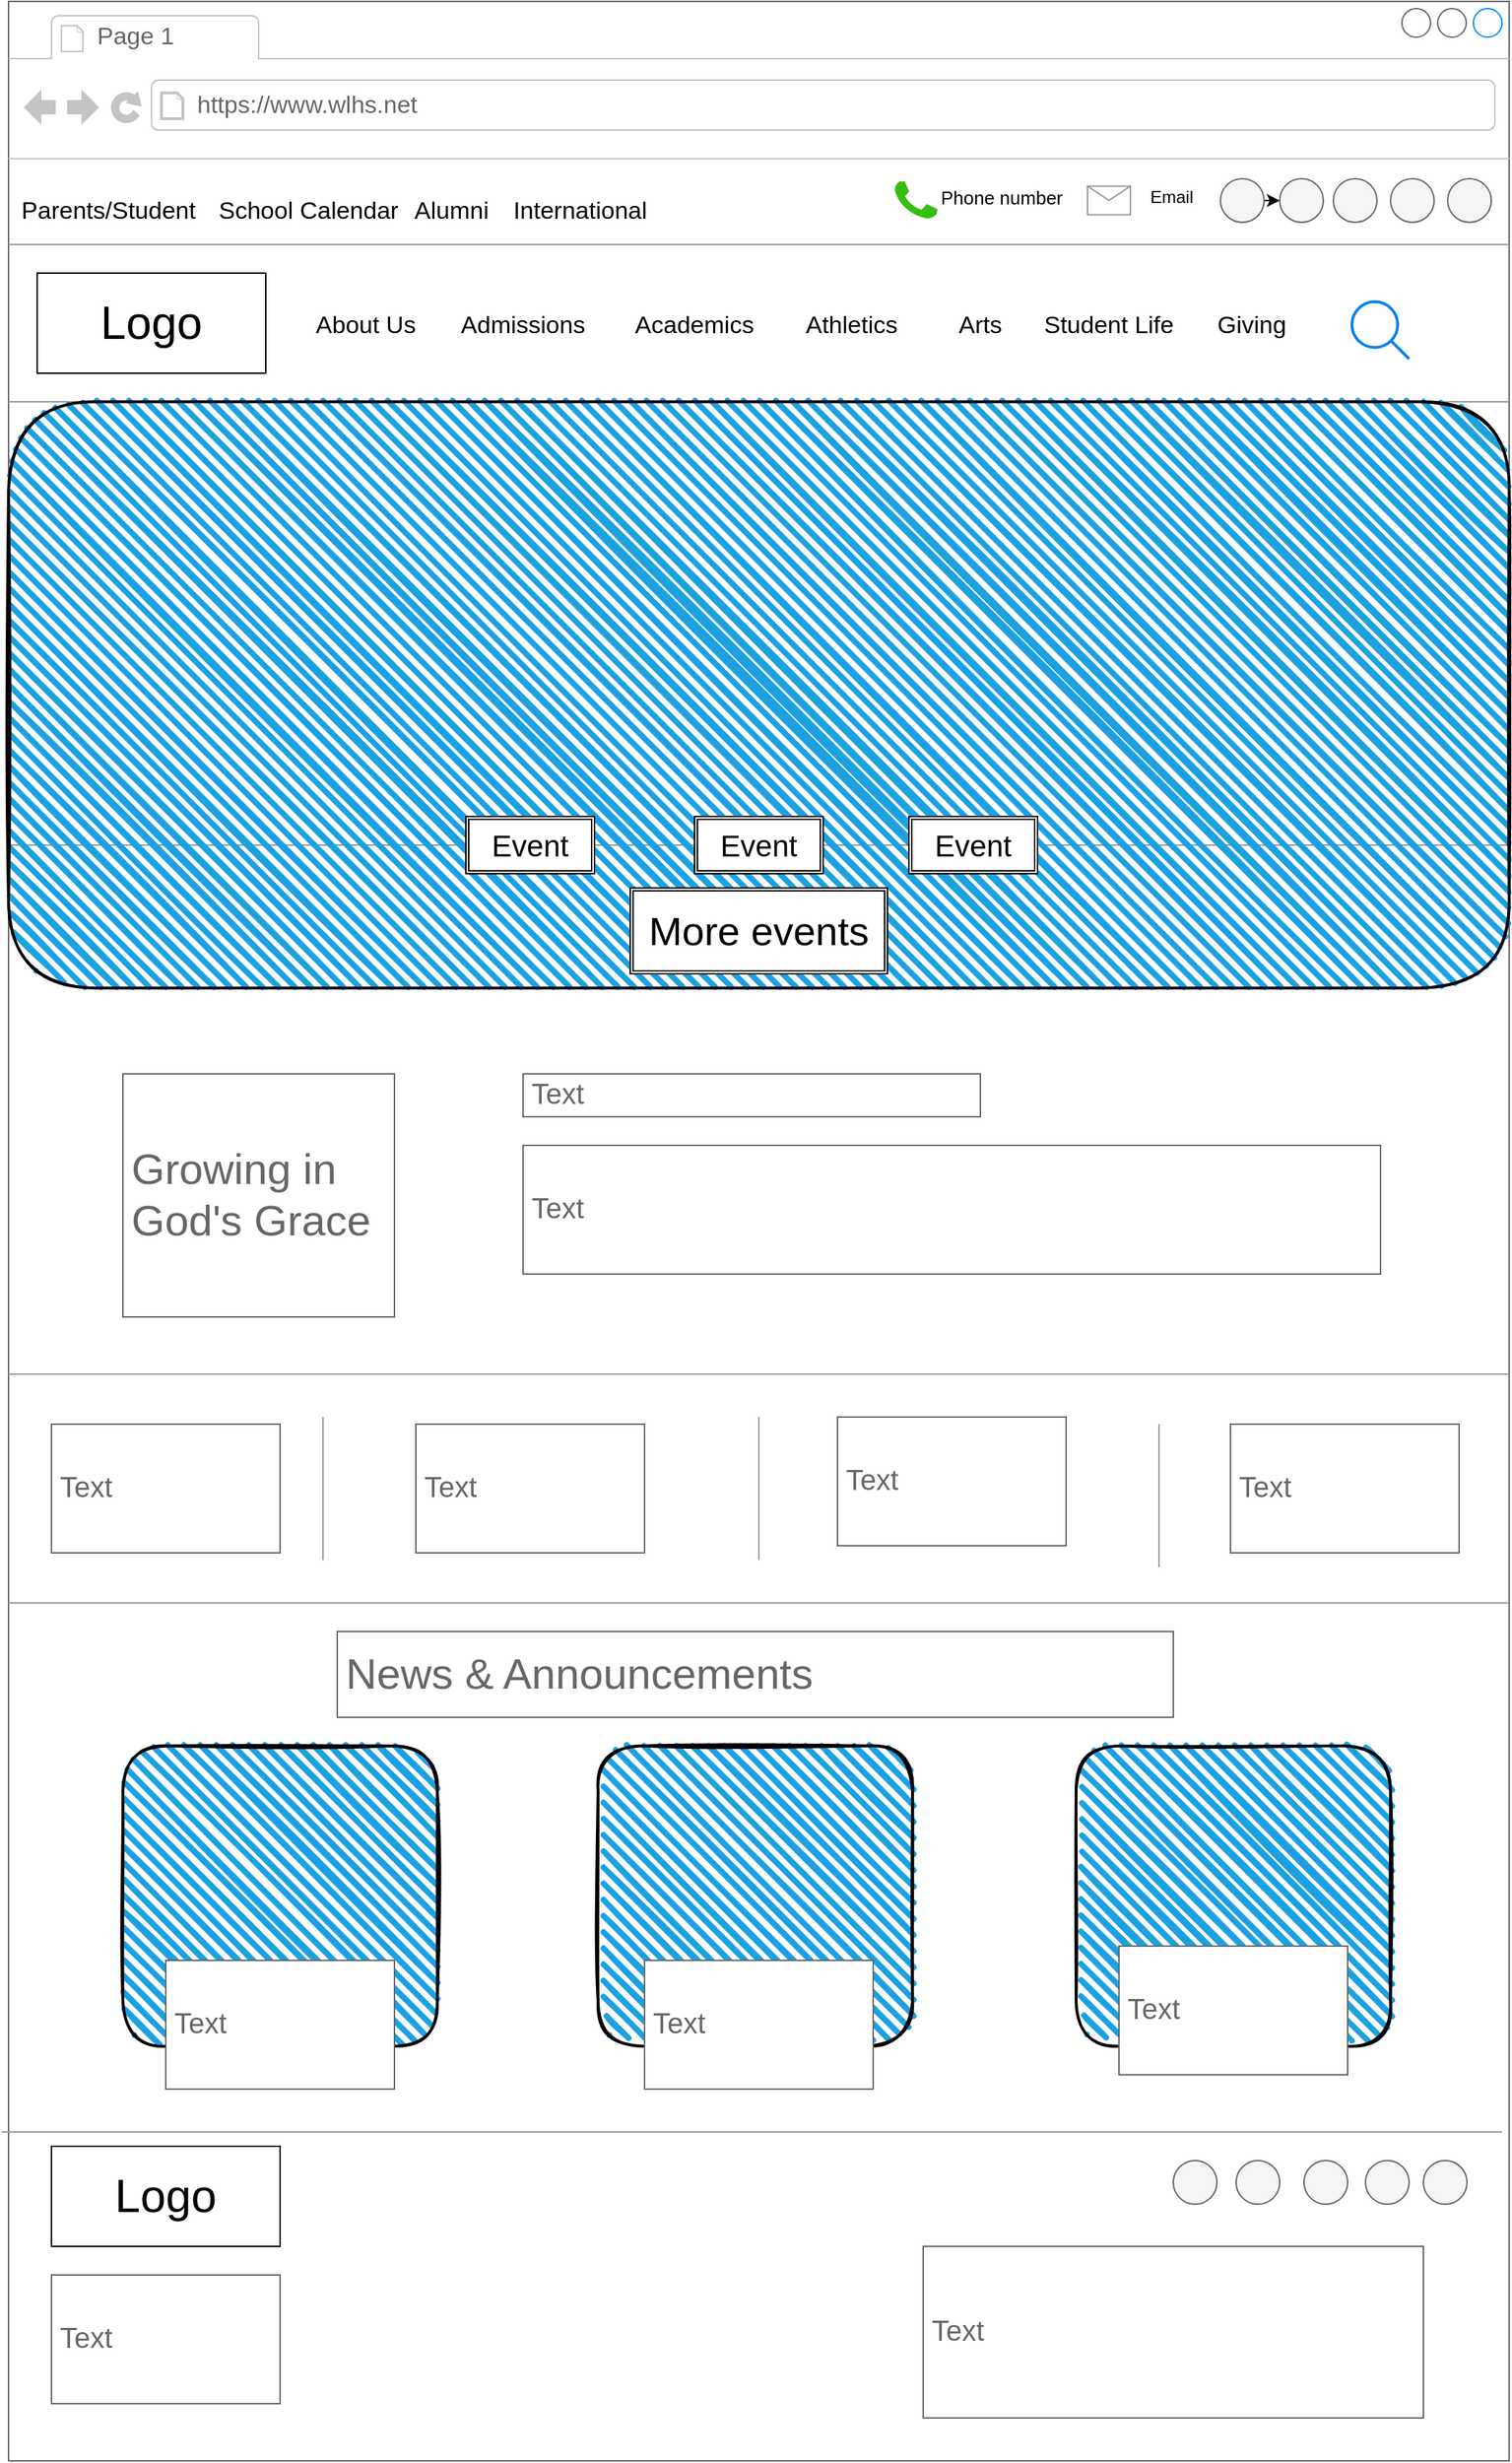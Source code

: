 <mxfile version="24.8.3">
  <diagram name="Page-1" id="2cc2dc42-3aac-f2a9-1cec-7a8b7cbee084">
    <mxGraphModel dx="2764" dy="1866" grid="1" gridSize="10" guides="1" tooltips="1" connect="1" arrows="1" fold="1" page="1" pageScale="1" pageWidth="1100" pageHeight="850" background="none" math="0" shadow="0">
      <root>
        <mxCell id="0" />
        <mxCell id="1" parent="0" />
        <mxCell id="7026571954dc6520-1" value="" style="strokeWidth=1;shadow=0;dashed=0;align=center;html=1;shape=mxgraph.mockup.containers.browserWindow;rSize=0;strokeColor=#666666;mainText=,;recursiveResize=0;rounded=0;labelBackgroundColor=none;fontFamily=Verdana;fontSize=12" parent="1" vertex="1">
          <mxGeometry x="-490" y="-630" width="1050" height="1720" as="geometry" />
        </mxCell>
        <mxCell id="7026571954dc6520-2" value="Page 1" style="strokeWidth=1;shadow=0;dashed=0;align=center;html=1;shape=mxgraph.mockup.containers.anchor;fontSize=17;fontColor=#666666;align=left;" parent="7026571954dc6520-1" vertex="1">
          <mxGeometry x="60" y="12" width="110" height="26" as="geometry" />
        </mxCell>
        <mxCell id="7026571954dc6520-3" value="https://www.wlhs.net" style="strokeWidth=1;shadow=0;dashed=0;align=center;html=1;shape=mxgraph.mockup.containers.anchor;rSize=0;fontSize=17;fontColor=#666666;align=left;" parent="7026571954dc6520-1" vertex="1">
          <mxGeometry x="130" y="60" width="250" height="26" as="geometry" />
        </mxCell>
        <mxCell id="7026571954dc6520-15" value="" style="verticalLabelPosition=bottom;shadow=0;dashed=0;align=center;html=1;verticalAlign=top;strokeWidth=1;shape=mxgraph.mockup.markup.line;strokeColor=#999999;rounded=0;labelBackgroundColor=none;fillColor=#ffffff;fontFamily=Verdana;fontSize=12;fontColor=#000000;" parent="7026571954dc6520-1" vertex="1">
          <mxGeometry y="160" width="1050" height="20" as="geometry" />
        </mxCell>
        <mxCell id="7026571954dc6520-21" value="" style="verticalLabelPosition=bottom;shadow=0;dashed=0;align=center;html=1;verticalAlign=top;strokeWidth=1;shape=mxgraph.mockup.markup.line;strokeColor=#999999;rounded=0;labelBackgroundColor=none;fillColor=#ffffff;fontFamily=Verdana;fontSize=12;fontColor=#000000;" parent="7026571954dc6520-1" vertex="1">
          <mxGeometry y="580" width="1050" height="20" as="geometry" />
        </mxCell>
        <mxCell id="-QWmshcvh4NoUz7wuo3l-2" value="&lt;font style=&quot;font-size: 32px;&quot;&gt;Logo&lt;/font&gt;" style="rounded=0;whiteSpace=wrap;html=1;" vertex="1" parent="7026571954dc6520-1">
          <mxGeometry x="20" y="190" width="160" height="70" as="geometry" />
        </mxCell>
        <mxCell id="-QWmshcvh4NoUz7wuo3l-5" value="&lt;font style=&quot;font-size: 17px;&quot;&gt;About Us&lt;/font&gt;" style="text;html=1;align=center;verticalAlign=middle;whiteSpace=wrap;rounded=0;fontSize=20;" vertex="1" parent="7026571954dc6520-1">
          <mxGeometry x="200" y="210" width="100" height="30" as="geometry" />
        </mxCell>
        <mxCell id="-QWmshcvh4NoUz7wuo3l-7" value="&lt;font style=&quot;font-size: 17px;&quot;&gt;Academics&lt;/font&gt;" style="text;html=1;align=center;verticalAlign=middle;whiteSpace=wrap;rounded=0;fontSize=20;" vertex="1" parent="7026571954dc6520-1">
          <mxGeometry x="430" y="210" width="100" height="30" as="geometry" />
        </mxCell>
        <mxCell id="-QWmshcvh4NoUz7wuo3l-8" value="&lt;font style=&quot;font-size: 17px;&quot;&gt;Athletics&lt;/font&gt;" style="text;html=1;align=center;verticalAlign=middle;whiteSpace=wrap;rounded=0;fontSize=20;" vertex="1" parent="7026571954dc6520-1">
          <mxGeometry x="540" y="210" width="100" height="30" as="geometry" />
        </mxCell>
        <mxCell id="-QWmshcvh4NoUz7wuo3l-12" value="&lt;font style=&quot;font-size: 17px;&quot;&gt;Giving&lt;/font&gt;" style="text;html=1;align=center;verticalAlign=middle;whiteSpace=wrap;rounded=0;fontSize=20;" vertex="1" parent="7026571954dc6520-1">
          <mxGeometry x="820" y="210" width="100" height="30" as="geometry" />
        </mxCell>
        <mxCell id="-QWmshcvh4NoUz7wuo3l-11" value="&lt;font style=&quot;font-size: 17px;&quot;&gt;Student Life&lt;/font&gt;" style="text;html=1;align=center;verticalAlign=middle;whiteSpace=wrap;rounded=0;fontSize=20;" vertex="1" parent="7026571954dc6520-1">
          <mxGeometry x="720" y="210" width="100" height="30" as="geometry" />
        </mxCell>
        <mxCell id="-QWmshcvh4NoUz7wuo3l-10" value="&lt;font style=&quot;font-size: 17px;&quot;&gt;Arts&lt;/font&gt;" style="text;html=1;align=center;verticalAlign=middle;whiteSpace=wrap;rounded=0;fontSize=20;" vertex="1" parent="7026571954dc6520-1">
          <mxGeometry x="630" y="210" width="100" height="30" as="geometry" />
        </mxCell>
        <mxCell id="-QWmshcvh4NoUz7wuo3l-9" value="&lt;font style=&quot;font-size: 17px;&quot;&gt;Admissions&lt;/font&gt;" style="text;html=1;align=center;verticalAlign=middle;whiteSpace=wrap;rounded=0;fontSize=20;" vertex="1" parent="7026571954dc6520-1">
          <mxGeometry x="310" y="210" width="100" height="30" as="geometry" />
        </mxCell>
        <mxCell id="-QWmshcvh4NoUz7wuo3l-15" value="" style="html=1;verticalLabelPosition=bottom;align=center;labelBackgroundColor=#ffffff;verticalAlign=top;strokeWidth=2;strokeColor=#0080F0;shadow=0;dashed=0;shape=mxgraph.ios7.icons.looking_glass;" vertex="1" parent="7026571954dc6520-1">
          <mxGeometry x="940" y="210" width="40" height="40" as="geometry" />
        </mxCell>
        <mxCell id="-QWmshcvh4NoUz7wuo3l-16" value="" style="verticalLabelPosition=bottom;shadow=0;dashed=0;align=center;html=1;verticalAlign=top;strokeWidth=1;shape=mxgraph.mockup.markup.line;strokeColor=#999999;rounded=0;labelBackgroundColor=none;fillColor=#ffffff;fontFamily=Verdana;fontSize=12;fontColor=#000000;" vertex="1" parent="7026571954dc6520-1">
          <mxGeometry y="270" width="1050" height="20" as="geometry" />
        </mxCell>
        <mxCell id="-QWmshcvh4NoUz7wuo3l-33" value="&lt;font style=&quot;font-size: 17px;&quot;&gt;Parents/Student&lt;/font&gt;&lt;span style=&quot;color: rgba(0, 0, 0, 0); font-family: monospace; font-size: 0px; text-align: start; text-wrap: nowrap;&quot;&gt;%3CmxGraphModel%3E%3Croot%3E%3CmxCell%20id%3D%220%22%2F%3E%3CmxCell%20id%3D%221%22%20parent%3D%220%22%2F%3E%3CmxCell%20id%3D%222%22%20value%3D%22%26lt%3Bfont%20style%3D%26quot%3Bfont-size%3A%2017px%3B%26quot%3B%26gt%3BAbout%20Us%26lt%3B%2Ffont%26gt%3B%22%20style%3D%22text%3Bhtml%3D1%3Balign%3Dcenter%3BverticalAlign%3Dmiddle%3BwhiteSpace%3Dwrap%3Brounded%3D0%3BfontSize%3D20%3B%22%20vertex%3D%221%22%20parent%3D%221%22%3E%3CmxGeometry%20x%3D%22200%22%20y%3D%22260%22%20width%3D%22100%22%20height%3D%2230%22%20as%3D%22geometry%22%2F%3E%3C%2FmxCell%3E%3C%2Froot%3E%3C%2FmxGraphModel%3E&lt;/span&gt;" style="text;html=1;align=center;verticalAlign=middle;whiteSpace=wrap;rounded=0;fontSize=20;" vertex="1" parent="7026571954dc6520-1">
          <mxGeometry x="20" y="130" width="100" height="30" as="geometry" />
        </mxCell>
        <mxCell id="-QWmshcvh4NoUz7wuo3l-34" value="&lt;font style=&quot;font-size: 17px;&quot;&gt;School Calendar&lt;/font&gt;" style="text;html=1;align=center;verticalAlign=middle;whiteSpace=wrap;rounded=0;fontSize=20;" vertex="1" parent="7026571954dc6520-1">
          <mxGeometry x="140" y="130" width="140" height="30" as="geometry" />
        </mxCell>
        <mxCell id="-QWmshcvh4NoUz7wuo3l-36" value="&lt;font style=&quot;font-size: 17px;&quot;&gt;International&lt;/font&gt;" style="text;html=1;align=center;verticalAlign=middle;whiteSpace=wrap;rounded=0;fontSize=20;" vertex="1" parent="7026571954dc6520-1">
          <mxGeometry x="350" y="130" width="100" height="30" as="geometry" />
        </mxCell>
        <mxCell id="-QWmshcvh4NoUz7wuo3l-35" value="&lt;font style=&quot;font-size: 17px;&quot;&gt;Alumni&lt;/font&gt;" style="text;html=1;align=center;verticalAlign=middle;whiteSpace=wrap;rounded=0;fontSize=20;" vertex="1" parent="7026571954dc6520-1">
          <mxGeometry x="260" y="130" width="100" height="30" as="geometry" />
        </mxCell>
        <mxCell id="-QWmshcvh4NoUz7wuo3l-37" value="" style="verticalLabelPosition=bottom;shadow=0;dashed=0;align=center;html=1;verticalAlign=top;strokeWidth=1;shape=mxgraph.mockup.misc.mail2;strokeColor=#999999;" vertex="1" parent="7026571954dc6520-1">
          <mxGeometry x="755" y="129.21" width="30" height="20" as="geometry" />
        </mxCell>
        <mxCell id="-QWmshcvh4NoUz7wuo3l-38" value="" style="dashed=0;outlineConnect=0;html=1;align=center;labelPosition=center;verticalLabelPosition=bottom;verticalAlign=top;shape=mxgraph.weblogos.phone;fillColor=#36BE0F;strokeColor=none" vertex="1" parent="7026571954dc6520-1">
          <mxGeometry x="620" y="125.9" width="30" height="26.05" as="geometry" />
        </mxCell>
        <mxCell id="-QWmshcvh4NoUz7wuo3l-39" value="&lt;font style=&quot;font-size: 13px;&quot;&gt;Phone number&lt;/font&gt;" style="text;html=1;align=center;verticalAlign=middle;whiteSpace=wrap;rounded=0;fontSize=13;" vertex="1" parent="7026571954dc6520-1">
          <mxGeometry x="635" y="121.97" width="120" height="30" as="geometry" />
        </mxCell>
        <mxCell id="-QWmshcvh4NoUz7wuo3l-123" value="" style="edgeStyle=orthogonalEdgeStyle;rounded=0;orthogonalLoop=1;jettySize=auto;html=1;" edge="1" parent="7026571954dc6520-1" source="-QWmshcvh4NoUz7wuo3l-40" target="-QWmshcvh4NoUz7wuo3l-53">
          <mxGeometry relative="1" as="geometry" />
        </mxCell>
        <mxCell id="-QWmshcvh4NoUz7wuo3l-40" value="&lt;font style=&quot;font-size: 12px;&quot;&gt;Email&lt;/font&gt;" style="text;html=1;align=center;verticalAlign=middle;whiteSpace=wrap;rounded=0;fontSize=12;" vertex="1" parent="7026571954dc6520-1">
          <mxGeometry x="780" y="121.95" width="68" height="30" as="geometry" />
        </mxCell>
        <mxCell id="-QWmshcvh4NoUz7wuo3l-47" value="" style="ellipse;whiteSpace=wrap;html=1;aspect=fixed;labelBackgroundColor=#B3B3B3;fontColor=#333333;noLabel=1;fillColor=#f5f5f5;strokeColor=#666666;" vertex="1" parent="7026571954dc6520-1">
          <mxGeometry x="1007" y="123.95" width="30.52" height="30.52" as="geometry" />
        </mxCell>
        <mxCell id="-QWmshcvh4NoUz7wuo3l-51" value="" style="ellipse;whiteSpace=wrap;html=1;aspect=fixed;labelBackgroundColor=#B3B3B3;fontColor=#333333;noLabel=1;fillColor=#f5f5f5;strokeColor=#666666;" vertex="1" parent="7026571954dc6520-1">
          <mxGeometry x="967" y="123.95" width="30.52" height="30.52" as="geometry" />
        </mxCell>
        <mxCell id="-QWmshcvh4NoUz7wuo3l-52" value="" style="ellipse;whiteSpace=wrap;html=1;aspect=fixed;labelBackgroundColor=#B3B3B3;fontColor=#333333;noLabel=1;fillColor=#f5f5f5;strokeColor=#666666;" vertex="1" parent="7026571954dc6520-1">
          <mxGeometry x="927" y="123.95" width="30.52" height="30.52" as="geometry" />
        </mxCell>
        <mxCell id="-QWmshcvh4NoUz7wuo3l-53" value="" style="ellipse;whiteSpace=wrap;html=1;aspect=fixed;labelBackgroundColor=#B3B3B3;fontColor=#333333;noLabel=1;fillColor=#f5f5f5;strokeColor=#666666;" vertex="1" parent="7026571954dc6520-1">
          <mxGeometry x="889.48" y="123.95" width="30.52" height="30.52" as="geometry" />
        </mxCell>
        <mxCell id="-QWmshcvh4NoUz7wuo3l-54" value="" style="ellipse;whiteSpace=wrap;html=1;aspect=fixed;labelBackgroundColor=#B3B3B3;fontColor=#333333;noLabel=1;fillColor=#f5f5f5;strokeColor=#666666;" vertex="1" parent="7026571954dc6520-1">
          <mxGeometry x="848" y="123.95" width="30.52" height="30.52" as="geometry" />
        </mxCell>
        <mxCell id="-QWmshcvh4NoUz7wuo3l-55" value="" style="rounded=1;whiteSpace=wrap;html=1;strokeWidth=2;fillWeight=4;hachureGap=8;hachureAngle=45;fillColor=#1ba1e2;sketch=1;" vertex="1" parent="7026571954dc6520-1">
          <mxGeometry y="280" width="1050" height="410" as="geometry" />
        </mxCell>
        <mxCell id="-QWmshcvh4NoUz7wuo3l-57" value="&lt;font style=&quot;font-size: 21px;&quot;&gt;Event&lt;/font&gt;" style="shape=ext;double=1;rounded=0;whiteSpace=wrap;html=1;" vertex="1" parent="7026571954dc6520-1">
          <mxGeometry x="320" y="570" width="90" height="40" as="geometry" />
        </mxCell>
        <mxCell id="-QWmshcvh4NoUz7wuo3l-58" value="&lt;font style=&quot;font-size: 21px;&quot;&gt;Event&lt;/font&gt;" style="shape=ext;double=1;rounded=0;whiteSpace=wrap;html=1;" vertex="1" parent="7026571954dc6520-1">
          <mxGeometry x="480" y="570" width="90" height="40" as="geometry" />
        </mxCell>
        <mxCell id="-QWmshcvh4NoUz7wuo3l-59" value="&lt;font style=&quot;font-size: 21px;&quot;&gt;Event&lt;/font&gt;" style="shape=ext;double=1;rounded=0;whiteSpace=wrap;html=1;" vertex="1" parent="7026571954dc6520-1">
          <mxGeometry x="630" y="570" width="90" height="40" as="geometry" />
        </mxCell>
        <mxCell id="-QWmshcvh4NoUz7wuo3l-60" value="&lt;font style=&quot;font-size: 28px;&quot;&gt;More events&lt;/font&gt;" style="shape=ext;double=1;rounded=0;whiteSpace=wrap;html=1;" vertex="1" parent="7026571954dc6520-1">
          <mxGeometry x="435" y="620" width="180" height="60" as="geometry" />
        </mxCell>
        <mxCell id="-QWmshcvh4NoUz7wuo3l-63" value="&lt;font style=&quot;font-size: 20px;&quot;&gt;Text&lt;/font&gt;" style="strokeWidth=1;shadow=0;dashed=0;align=center;html=1;shape=mxgraph.mockup.text.textBox;fontColor=#666666;align=left;fontSize=17;spacingLeft=4;spacingTop=-3;whiteSpace=wrap;strokeColor=#666666;mainText=" vertex="1" parent="7026571954dc6520-1">
          <mxGeometry x="360" y="750" width="320" height="30" as="geometry" />
        </mxCell>
        <mxCell id="-QWmshcvh4NoUz7wuo3l-64" value="&lt;font style=&quot;font-size: 20px;&quot;&gt;Text&lt;/font&gt;" style="strokeWidth=1;shadow=0;dashed=0;align=center;html=1;shape=mxgraph.mockup.text.textBox;fontColor=#666666;align=left;fontSize=17;spacingLeft=4;spacingTop=-3;whiteSpace=wrap;strokeColor=#666666;mainText=" vertex="1" parent="7026571954dc6520-1">
          <mxGeometry x="360" y="800" width="600" height="90" as="geometry" />
        </mxCell>
        <mxCell id="-QWmshcvh4NoUz7wuo3l-65" value="&lt;font style=&quot;font-size: 30px;&quot;&gt;Growing in God&#39;s Grace&lt;/font&gt;" style="strokeWidth=1;shadow=0;dashed=0;align=center;html=1;shape=mxgraph.mockup.text.textBox;fontColor=#666666;align=left;fontSize=17;spacingLeft=4;spacingTop=-3;whiteSpace=wrap;strokeColor=#666666;mainText=" vertex="1" parent="7026571954dc6520-1">
          <mxGeometry x="80" y="750" width="190" height="170" as="geometry" />
        </mxCell>
        <mxCell id="-QWmshcvh4NoUz7wuo3l-66" value="" style="verticalLabelPosition=bottom;shadow=0;dashed=0;align=center;html=1;verticalAlign=top;strokeWidth=1;shape=mxgraph.mockup.markup.line;strokeColor=#999999;rounded=0;labelBackgroundColor=none;fillColor=#ffffff;fontFamily=Verdana;fontSize=12;fontColor=#000000;" vertex="1" parent="7026571954dc6520-1">
          <mxGeometry y="950" width="1050" height="20" as="geometry" />
        </mxCell>
        <mxCell id="-QWmshcvh4NoUz7wuo3l-104" value="" style="verticalLabelPosition=bottom;shadow=0;dashed=0;align=center;html=1;verticalAlign=top;strokeWidth=1;shape=mxgraph.mockup.markup.line;strokeColor=#999999;rounded=0;labelBackgroundColor=none;fillColor=#ffffff;fontFamily=Verdana;fontSize=12;fontColor=#000000;" vertex="1" parent="7026571954dc6520-1">
          <mxGeometry y="1110" width="1050" height="20" as="geometry" />
        </mxCell>
        <mxCell id="-QWmshcvh4NoUz7wuo3l-105" value="" style="verticalLabelPosition=bottom;shadow=0;dashed=0;align=center;html=1;verticalAlign=top;strokeWidth=1;shape=mxgraph.mockup.markup.line;strokeColor=#999999;rounded=0;labelBackgroundColor=none;fillColor=#ffffff;fontFamily=Verdana;fontSize=12;fontColor=#000000;rotation=-90;" vertex="1" parent="7026571954dc6520-1">
          <mxGeometry x="170" y="1030" width="100" height="20" as="geometry" />
        </mxCell>
        <mxCell id="-QWmshcvh4NoUz7wuo3l-106" value="" style="verticalLabelPosition=bottom;shadow=0;dashed=0;align=center;html=1;verticalAlign=top;strokeWidth=1;shape=mxgraph.mockup.markup.line;strokeColor=#999999;rounded=0;labelBackgroundColor=none;fillColor=#ffffff;fontFamily=Verdana;fontSize=12;fontColor=#000000;rotation=-90;" vertex="1" parent="7026571954dc6520-1">
          <mxGeometry x="475" y="1030" width="100" height="20" as="geometry" />
        </mxCell>
        <mxCell id="-QWmshcvh4NoUz7wuo3l-107" value="" style="verticalLabelPosition=bottom;shadow=0;dashed=0;align=center;html=1;verticalAlign=top;strokeWidth=1;shape=mxgraph.mockup.markup.line;strokeColor=#999999;rounded=0;labelBackgroundColor=none;fillColor=#ffffff;fontFamily=Verdana;fontSize=12;fontColor=#000000;rotation=-90;" vertex="1" parent="7026571954dc6520-1">
          <mxGeometry x="755" y="1035" width="100" height="20" as="geometry" />
        </mxCell>
        <mxCell id="-QWmshcvh4NoUz7wuo3l-108" value="&lt;font style=&quot;font-size: 20px;&quot;&gt;Text&lt;/font&gt;" style="strokeWidth=1;shadow=0;dashed=0;align=center;html=1;shape=mxgraph.mockup.text.textBox;fontColor=#666666;align=left;fontSize=17;spacingLeft=4;spacingTop=-3;whiteSpace=wrap;strokeColor=#666666;mainText=" vertex="1" parent="7026571954dc6520-1">
          <mxGeometry x="30" y="995" width="160" height="90" as="geometry" />
        </mxCell>
        <mxCell id="-QWmshcvh4NoUz7wuo3l-109" value="&lt;font style=&quot;font-size: 20px;&quot;&gt;Text&lt;/font&gt;" style="strokeWidth=1;shadow=0;dashed=0;align=center;html=1;shape=mxgraph.mockup.text.textBox;fontColor=#666666;align=left;fontSize=17;spacingLeft=4;spacingTop=-3;whiteSpace=wrap;strokeColor=#666666;mainText=" vertex="1" parent="7026571954dc6520-1">
          <mxGeometry x="285" y="995" width="160" height="90" as="geometry" />
        </mxCell>
        <mxCell id="-QWmshcvh4NoUz7wuo3l-110" value="&lt;font style=&quot;font-size: 20px;&quot;&gt;Text&lt;/font&gt;" style="strokeWidth=1;shadow=0;dashed=0;align=center;html=1;shape=mxgraph.mockup.text.textBox;fontColor=#666666;align=left;fontSize=17;spacingLeft=4;spacingTop=-3;whiteSpace=wrap;strokeColor=#666666;mainText=" vertex="1" parent="7026571954dc6520-1">
          <mxGeometry x="580" y="990" width="160" height="90" as="geometry" />
        </mxCell>
        <mxCell id="-QWmshcvh4NoUz7wuo3l-111" value="&lt;font style=&quot;font-size: 20px;&quot;&gt;Text&lt;/font&gt;" style="strokeWidth=1;shadow=0;dashed=0;align=center;html=1;shape=mxgraph.mockup.text.textBox;fontColor=#666666;align=left;fontSize=17;spacingLeft=4;spacingTop=-3;whiteSpace=wrap;strokeColor=#666666;mainText=" vertex="1" parent="7026571954dc6520-1">
          <mxGeometry x="855" y="995" width="160" height="90" as="geometry" />
        </mxCell>
        <mxCell id="-QWmshcvh4NoUz7wuo3l-112" value="" style="verticalLabelPosition=bottom;shadow=0;dashed=0;align=center;html=1;verticalAlign=top;strokeWidth=1;shape=mxgraph.mockup.markup.line;strokeColor=#999999;rounded=0;labelBackgroundColor=none;fillColor=#ffffff;fontFamily=Verdana;fontSize=12;fontColor=#000000;" vertex="1" parent="7026571954dc6520-1">
          <mxGeometry x="-5" y="1480" width="1050" height="20" as="geometry" />
        </mxCell>
        <mxCell id="-QWmshcvh4NoUz7wuo3l-113" value="&lt;font style=&quot;font-size: 30px;&quot;&gt;News &amp;amp; Announcements&lt;/font&gt;" style="strokeWidth=1;shadow=0;dashed=0;align=center;html=1;shape=mxgraph.mockup.text.textBox;fontColor=#666666;align=left;fontSize=17;spacingLeft=4;spacingTop=-3;whiteSpace=wrap;strokeColor=#666666;mainText=" vertex="1" parent="7026571954dc6520-1">
          <mxGeometry x="230" y="1140" width="585" height="60" as="geometry" />
        </mxCell>
        <mxCell id="-QWmshcvh4NoUz7wuo3l-114" value="" style="rounded=1;whiteSpace=wrap;html=1;strokeWidth=2;fillWeight=4;hachureGap=8;hachureAngle=45;fillColor=#1ba1e2;sketch=1;" vertex="1" parent="7026571954dc6520-1">
          <mxGeometry x="80" y="1220" width="220" height="210" as="geometry" />
        </mxCell>
        <mxCell id="-QWmshcvh4NoUz7wuo3l-115" value="" style="rounded=1;whiteSpace=wrap;html=1;strokeWidth=2;fillWeight=4;hachureGap=8;hachureAngle=45;fillColor=#1ba1e2;sketch=1;" vertex="1" parent="7026571954dc6520-1">
          <mxGeometry x="412.5" y="1220" width="220" height="210" as="geometry" />
        </mxCell>
        <mxCell id="-QWmshcvh4NoUz7wuo3l-116" value="" style="rounded=1;whiteSpace=wrap;html=1;strokeWidth=2;fillWeight=4;hachureGap=8;hachureAngle=45;fillColor=#1ba1e2;sketch=1;" vertex="1" parent="7026571954dc6520-1">
          <mxGeometry x="747" y="1220" width="220" height="210" as="geometry" />
        </mxCell>
        <mxCell id="-QWmshcvh4NoUz7wuo3l-117" value="&lt;font style=&quot;font-size: 20px;&quot;&gt;Text&lt;/font&gt;" style="strokeWidth=1;shadow=0;dashed=0;align=center;html=1;shape=mxgraph.mockup.text.textBox;fontColor=#666666;align=left;fontSize=17;spacingLeft=4;spacingTop=-3;whiteSpace=wrap;strokeColor=#666666;mainText=" vertex="1" parent="7026571954dc6520-1">
          <mxGeometry x="110" y="1370" width="160" height="90" as="geometry" />
        </mxCell>
        <mxCell id="-QWmshcvh4NoUz7wuo3l-118" value="&lt;font style=&quot;font-size: 20px;&quot;&gt;Text&lt;/font&gt;" style="strokeWidth=1;shadow=0;dashed=0;align=center;html=1;shape=mxgraph.mockup.text.textBox;fontColor=#666666;align=left;fontSize=17;spacingLeft=4;spacingTop=-3;whiteSpace=wrap;strokeColor=#666666;mainText=" vertex="1" parent="7026571954dc6520-1">
          <mxGeometry x="445" y="1370" width="160" height="90" as="geometry" />
        </mxCell>
        <mxCell id="-QWmshcvh4NoUz7wuo3l-119" value="&lt;font style=&quot;font-size: 20px;&quot;&gt;Text&lt;/font&gt;" style="strokeWidth=1;shadow=0;dashed=0;align=center;html=1;shape=mxgraph.mockup.text.textBox;fontColor=#666666;align=left;fontSize=17;spacingLeft=4;spacingTop=-3;whiteSpace=wrap;strokeColor=#666666;mainText=" vertex="1" parent="7026571954dc6520-1">
          <mxGeometry x="777" y="1360" width="160" height="90" as="geometry" />
        </mxCell>
        <mxCell id="-QWmshcvh4NoUz7wuo3l-120" value="&lt;font style=&quot;font-size: 32px;&quot;&gt;Logo&lt;/font&gt;" style="rounded=0;whiteSpace=wrap;html=1;" vertex="1" parent="7026571954dc6520-1">
          <mxGeometry x="30" y="1500" width="160" height="70" as="geometry" />
        </mxCell>
        <mxCell id="-QWmshcvh4NoUz7wuo3l-121" value="&lt;font style=&quot;font-size: 20px;&quot;&gt;Text&lt;/font&gt;" style="strokeWidth=1;shadow=0;dashed=0;align=center;html=1;shape=mxgraph.mockup.text.textBox;fontColor=#666666;align=left;fontSize=17;spacingLeft=4;spacingTop=-3;whiteSpace=wrap;strokeColor=#666666;mainText=" vertex="1" parent="7026571954dc6520-1">
          <mxGeometry x="30" y="1590" width="160" height="90" as="geometry" />
        </mxCell>
        <mxCell id="-QWmshcvh4NoUz7wuo3l-122" value="&lt;font style=&quot;font-size: 20px;&quot;&gt;Text&lt;/font&gt;" style="strokeWidth=1;shadow=0;dashed=0;align=center;html=1;shape=mxgraph.mockup.text.textBox;fontColor=#666666;align=left;fontSize=17;spacingLeft=4;spacingTop=-3;whiteSpace=wrap;strokeColor=#666666;mainText=" vertex="1" parent="7026571954dc6520-1">
          <mxGeometry x="640" y="1570" width="350" height="120" as="geometry" />
        </mxCell>
        <mxCell id="-QWmshcvh4NoUz7wuo3l-124" value="" style="ellipse;whiteSpace=wrap;html=1;aspect=fixed;labelBackgroundColor=#B3B3B3;fontColor=#333333;noLabel=1;fillColor=#f5f5f5;strokeColor=#666666;" vertex="1" parent="7026571954dc6520-1">
          <mxGeometry x="990" y="1510" width="30.52" height="30.52" as="geometry" />
        </mxCell>
        <mxCell id="-QWmshcvh4NoUz7wuo3l-125" value="" style="ellipse;whiteSpace=wrap;html=1;aspect=fixed;labelBackgroundColor=#B3B3B3;fontColor=#333333;noLabel=1;fillColor=#f5f5f5;strokeColor=#666666;" vertex="1" parent="7026571954dc6520-1">
          <mxGeometry x="949.48" y="1510" width="30.52" height="30.52" as="geometry" />
        </mxCell>
        <mxCell id="-QWmshcvh4NoUz7wuo3l-126" value="" style="ellipse;whiteSpace=wrap;html=1;aspect=fixed;labelBackgroundColor=#B3B3B3;fontColor=#333333;noLabel=1;fillColor=#f5f5f5;strokeColor=#666666;" vertex="1" parent="7026571954dc6520-1">
          <mxGeometry x="906.48" y="1510" width="30.52" height="30.52" as="geometry" />
        </mxCell>
        <mxCell id="-QWmshcvh4NoUz7wuo3l-127" value="" style="ellipse;whiteSpace=wrap;html=1;aspect=fixed;labelBackgroundColor=#B3B3B3;fontColor=#333333;noLabel=1;fillColor=#f5f5f5;strokeColor=#666666;" vertex="1" parent="7026571954dc6520-1">
          <mxGeometry x="858.96" y="1510" width="30.52" height="30.52" as="geometry" />
        </mxCell>
        <mxCell id="-QWmshcvh4NoUz7wuo3l-128" value="" style="ellipse;whiteSpace=wrap;html=1;aspect=fixed;labelBackgroundColor=#B3B3B3;fontColor=#333333;noLabel=1;fillColor=#f5f5f5;strokeColor=#666666;" vertex="1" parent="7026571954dc6520-1">
          <mxGeometry x="815" y="1510" width="30.52" height="30.52" as="geometry" />
        </mxCell>
      </root>
    </mxGraphModel>
  </diagram>
</mxfile>
